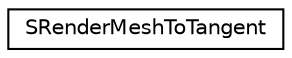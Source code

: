 digraph G
{
  edge [fontname="Helvetica",fontsize="10",labelfontname="Helvetica",labelfontsize="10"];
  node [fontname="Helvetica",fontsize="10",shape=record];
  rankdir=LR;
  Node1 [label="SRenderMeshToTangent",height=0.2,width=0.4,color="black", fillcolor="white", style="filled",URL="$de/d0d/structSRenderMeshToTangent.html"];
}
